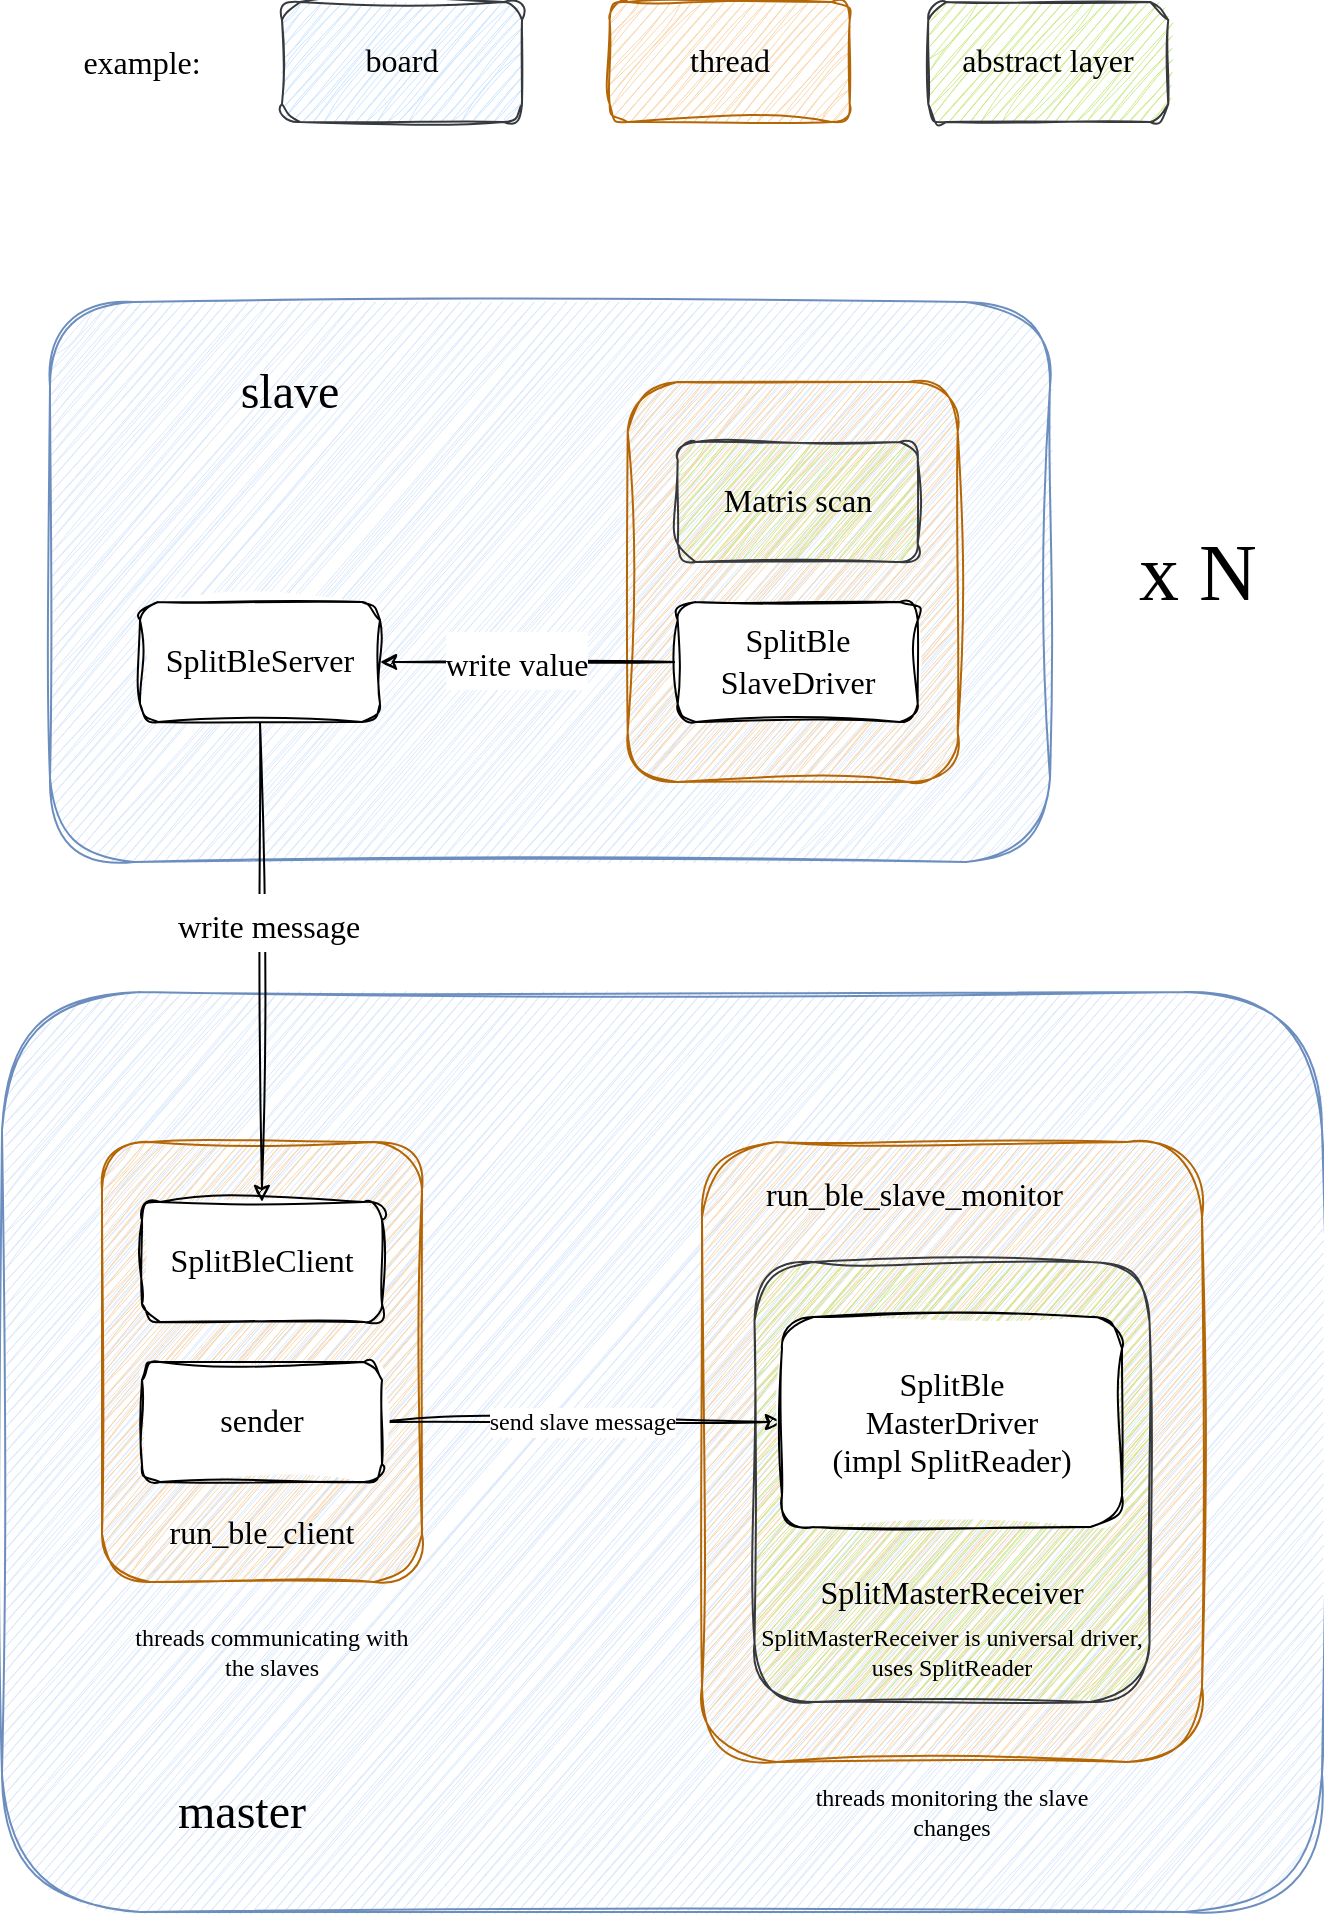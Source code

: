 <mxfile>
    <diagram id="o6yyYHxXsEDgrrS67M8B" name="第 1 页">
        <mxGraphModel dx="1090" dy="2241" grid="1" gridSize="10" guides="1" tooltips="1" connect="1" arrows="1" fold="1" page="1" pageScale="1" pageWidth="827" pageHeight="1169" math="0" shadow="0">
            <root>
                <mxCell id="0"/>
                <mxCell id="1" parent="0"/>
                <mxCell id="21" value="" style="rounded=1;whiteSpace=wrap;html=1;sketch=1;hachureGap=4;jiggle=2;curveFitting=1;fontFamily=Verdana;fontSize=16;fillColor=#dae8fc;strokeColor=#6c8ebf;" vertex="1" parent="1">
                    <mxGeometry x="140" y="105" width="660" height="460" as="geometry"/>
                </mxCell>
                <mxCell id="19" value="" style="rounded=1;whiteSpace=wrap;html=1;sketch=1;hachureGap=4;jiggle=2;curveFitting=1;fontFamily=Architects Daughter;fontSource=https%3A%2F%2Ffonts.googleapis.com%2Fcss%3Ffamily%3DArchitects%2BDaughter;fontSize=16;fillColor=#fad7ac;strokeColor=#b46504;" vertex="1" parent="1">
                    <mxGeometry x="490" y="180" width="250" height="310" as="geometry"/>
                </mxCell>
                <mxCell id="15" value="" style="rounded=1;whiteSpace=wrap;html=1;sketch=1;hachureGap=4;jiggle=2;curveFitting=1;fontFamily=Architects Daughter;fontSource=https%3A%2F%2Ffonts.googleapis.com%2Fcss%3Ffamily%3DArchitects%2BDaughter;fontSize=16;fillColor=#cdeb8b;strokeColor=#36393d;" vertex="1" parent="1">
                    <mxGeometry x="516.25" y="240" width="197.5" height="220" as="geometry"/>
                </mxCell>
                <mxCell id="4" value="" style="rounded=1;whiteSpace=wrap;html=1;sketch=1;hachureGap=4;jiggle=2;curveFitting=1;fontFamily=Architects Daughter;fontSource=https%3A%2F%2Ffonts.googleapis.com%2Fcss%3Ffamily%3DArchitects%2BDaughter;fontSize=16;fillColor=#fad7ac;strokeColor=#b46504;" vertex="1" parent="1">
                    <mxGeometry x="190" y="180" width="160" height="220" as="geometry"/>
                </mxCell>
                <mxCell id="2" value="&lt;font face=&quot;Verdana&quot; style=&quot;font-size: 16px;&quot;&gt;SplitBleClient&lt;/font&gt;" style="rounded=1;whiteSpace=wrap;html=1;sketch=1;hachureGap=4;jiggle=2;curveFitting=1;fontFamily=Architects Daughter;fontSource=https%3A%2F%2Ffonts.googleapis.com%2Fcss%3Ffamily%3DArchitects%2BDaughter;fontSize=16;" vertex="1" parent="1">
                    <mxGeometry x="210" y="210" width="120" height="60" as="geometry"/>
                </mxCell>
                <mxCell id="9" value="send slave message" style="edgeStyle=none;sketch=1;hachureGap=4;jiggle=2;curveFitting=1;html=1;exitX=1;exitY=0.5;exitDx=0;exitDy=0;entryX=0;entryY=0.5;entryDx=0;entryDy=0;fontFamily=Verdana;fontSize=12;" edge="1" parent="1" source="3" target="7">
                    <mxGeometry relative="1" as="geometry">
                        <mxPoint as="offset"/>
                    </mxGeometry>
                </mxCell>
                <mxCell id="3" value="&lt;font face=&quot;Verdana&quot; style=&quot;font-size: 16px;&quot;&gt;sender&lt;/font&gt;" style="rounded=1;whiteSpace=wrap;html=1;sketch=1;hachureGap=4;jiggle=2;curveFitting=1;fontFamily=Architects Daughter;fontSource=https%3A%2F%2Ffonts.googleapis.com%2Fcss%3Ffamily%3DArchitects%2BDaughter;fontSize=16;" vertex="1" parent="1">
                    <mxGeometry x="210" y="290" width="120" height="60" as="geometry"/>
                </mxCell>
                <mxCell id="5" value="run_ble_client" style="text;html=1;strokeColor=none;fillColor=none;align=center;verticalAlign=middle;whiteSpace=wrap;rounded=0;sketch=1;hachureGap=4;jiggle=2;curveFitting=1;fontFamily=Verdana;fontSize=16;" vertex="1" parent="1">
                    <mxGeometry x="240" y="360" width="60" height="30" as="geometry"/>
                </mxCell>
                <mxCell id="7" value="SplitBle&lt;br&gt;MasterDriver&lt;br&gt;(impl SplitReader)" style="rounded=1;whiteSpace=wrap;html=1;sketch=1;hachureGap=4;jiggle=2;curveFitting=1;fontFamily=Verdana;fontSize=16;" vertex="1" parent="1">
                    <mxGeometry x="530" y="267.5" width="170" height="105" as="geometry"/>
                </mxCell>
                <mxCell id="8" value="threads communicating with the slaves" style="text;html=1;strokeColor=none;fillColor=none;align=center;verticalAlign=middle;whiteSpace=wrap;rounded=0;sketch=1;hachureGap=4;jiggle=2;curveFitting=1;fontFamily=Verdana;fontSize=12;" vertex="1" parent="1">
                    <mxGeometry x="200" y="420" width="150" height="30" as="geometry"/>
                </mxCell>
                <mxCell id="16" value="SplitMasterReceiver" style="text;html=1;strokeColor=none;fillColor=none;align=center;verticalAlign=middle;whiteSpace=wrap;rounded=0;sketch=1;hachureGap=4;jiggle=2;curveFitting=1;fontFamily=Verdana;fontSize=16;" vertex="1" parent="1">
                    <mxGeometry x="585" y="390" width="60" height="30" as="geometry"/>
                </mxCell>
                <mxCell id="17" value="SplitMasterReceiver is universal driver, uses SplitReader" style="text;html=1;strokeColor=none;fillColor=none;align=center;verticalAlign=middle;whiteSpace=wrap;rounded=0;sketch=1;hachureGap=4;jiggle=2;curveFitting=1;fontFamily=Verdana;fontSize=12;" vertex="1" parent="1">
                    <mxGeometry x="506.88" y="420" width="216.25" height="30" as="geometry"/>
                </mxCell>
                <mxCell id="18" value="run_ble_slave_monitor" style="text;whiteSpace=wrap;html=1;fontSize=16;fontFamily=Verdana;" vertex="1" parent="1">
                    <mxGeometry x="520" y="190" width="170" height="40" as="geometry"/>
                </mxCell>
                <mxCell id="20" value="threads monitoring the slave changes" style="text;html=1;strokeColor=none;fillColor=none;align=center;verticalAlign=middle;whiteSpace=wrap;rounded=0;sketch=1;hachureGap=4;jiggle=2;curveFitting=1;fontFamily=Verdana;fontSize=12;" vertex="1" parent="1">
                    <mxGeometry x="545" y="500" width="140" height="30" as="geometry"/>
                </mxCell>
                <mxCell id="22" value="master" style="text;html=1;strokeColor=none;fillColor=none;align=center;verticalAlign=middle;whiteSpace=wrap;rounded=0;sketch=1;hachureGap=4;jiggle=2;curveFitting=1;fontFamily=Verdana;fontSize=24;" vertex="1" parent="1">
                    <mxGeometry x="230" y="500" width="60" height="30" as="geometry"/>
                </mxCell>
                <mxCell id="23" value="" style="rounded=1;whiteSpace=wrap;html=1;sketch=1;hachureGap=4;jiggle=2;curveFitting=1;fontFamily=Verdana;fontSize=16;fillColor=#dae8fc;strokeColor=#6c8ebf;" vertex="1" parent="1">
                    <mxGeometry x="164" y="-240" width="500" height="280" as="geometry"/>
                </mxCell>
                <mxCell id="24" value="slave" style="text;html=1;strokeColor=none;fillColor=none;align=center;verticalAlign=middle;whiteSpace=wrap;rounded=0;sketch=1;hachureGap=4;jiggle=2;curveFitting=1;fontFamily=Verdana;fontSize=24;" vertex="1" parent="1">
                    <mxGeometry x="254" y="-210" width="60" height="30" as="geometry"/>
                </mxCell>
                <mxCell id="27" value="" style="rounded=1;whiteSpace=wrap;html=1;sketch=1;hachureGap=4;jiggle=2;curveFitting=1;fontFamily=Architects Daughter;fontSource=https%3A%2F%2Ffonts.googleapis.com%2Fcss%3Ffamily%3DArchitects%2BDaughter;fontSize=16;fillColor=#fad7ac;strokeColor=#b46504;" vertex="1" parent="1">
                    <mxGeometry x="452.85" y="-200" width="165" height="200" as="geometry"/>
                </mxCell>
                <mxCell id="29" style="edgeStyle=none;sketch=1;hachureGap=4;jiggle=2;curveFitting=1;html=1;exitX=0;exitY=0.5;exitDx=0;exitDy=0;entryX=1;entryY=0.5;entryDx=0;entryDy=0;fontFamily=Verdana;fontSize=24;" edge="1" parent="1" source="25" target="26">
                    <mxGeometry relative="1" as="geometry"/>
                </mxCell>
                <mxCell id="30" value="&lt;font style=&quot;font-size: 16px;&quot;&gt;write&lt;font style=&quot;font-size: 16px;&quot;&gt; &lt;/font&gt;value&lt;/font&gt;" style="edgeLabel;html=1;align=center;verticalAlign=middle;resizable=0;points=[];fontSize=24;fontFamily=Verdana;" vertex="1" connectable="0" parent="29">
                    <mxGeometry x="0.089" y="-1" relative="1" as="geometry">
                        <mxPoint as="offset"/>
                    </mxGeometry>
                </mxCell>
                <mxCell id="25" value="&lt;font face=&quot;Verdana&quot;&gt;SplitBle&lt;br&gt;SlaveDriver&lt;/font&gt;" style="rounded=1;whiteSpace=wrap;html=1;sketch=1;hachureGap=4;jiggle=2;curveFitting=1;fontFamily=Architects Daughter;fontSource=https%3A%2F%2Ffonts.googleapis.com%2Fcss%3Ffamily%3DArchitects%2BDaughter;fontSize=16;" vertex="1" parent="1">
                    <mxGeometry x="477.85" y="-90" width="120" height="60" as="geometry"/>
                </mxCell>
                <mxCell id="31" style="edgeStyle=none;sketch=1;hachureGap=4;jiggle=2;curveFitting=1;html=1;exitX=0.5;exitY=1;exitDx=0;exitDy=0;entryX=0.5;entryY=0;entryDx=0;entryDy=0;fontFamily=Verdana;fontSize=16;" edge="1" parent="1" source="26" target="2">
                    <mxGeometry relative="1" as="geometry"/>
                </mxCell>
                <mxCell id="40" value="&lt;font style=&quot;font-size: 16px;&quot;&gt;write message&lt;/font&gt;" style="edgeLabel;html=1;align=center;verticalAlign=middle;resizable=0;points=[];fontSize=24;fontFamily=Verdana;" vertex="1" connectable="0" parent="31">
                    <mxGeometry x="-0.157" y="3" relative="1" as="geometry">
                        <mxPoint y="-1" as="offset"/>
                    </mxGeometry>
                </mxCell>
                <mxCell id="26" value="&lt;font face=&quot;Verdana&quot;&gt;SplitBleServer&lt;/font&gt;" style="rounded=1;whiteSpace=wrap;html=1;sketch=1;hachureGap=4;jiggle=2;curveFitting=1;fontFamily=Architects Daughter;fontSource=https%3A%2F%2Ffonts.googleapis.com%2Fcss%3Ffamily%3DArchitects%2BDaughter;fontSize=16;" vertex="1" parent="1">
                    <mxGeometry x="209" y="-90" width="120" height="60" as="geometry"/>
                </mxCell>
                <mxCell id="28" value="&lt;font face=&quot;Verdana&quot;&gt;Matris scan&lt;/font&gt;" style="rounded=1;whiteSpace=wrap;html=1;sketch=1;hachureGap=4;jiggle=2;curveFitting=1;fontFamily=Architects Daughter;fontSource=https%3A%2F%2Ffonts.googleapis.com%2Fcss%3Ffamily%3DArchitects%2BDaughter;fontSize=16;fillColor=#cdeb8b;strokeColor=#36393d;" vertex="1" parent="1">
                    <mxGeometry x="477.85" y="-170" width="120" height="60" as="geometry"/>
                </mxCell>
                <mxCell id="34" value="&lt;font face=&quot;Verdana&quot;&gt;board&lt;/font&gt;" style="rounded=1;whiteSpace=wrap;html=1;sketch=1;hachureGap=4;jiggle=2;curveFitting=1;fontFamily=Architects Daughter;fontSource=https%3A%2F%2Ffonts.googleapis.com%2Fcss%3Ffamily%3DArchitects%2BDaughter;fontSize=16;fillColor=#cce5ff;strokeColor=#36393d;" vertex="1" parent="1">
                    <mxGeometry x="280" y="-390" width="120" height="60" as="geometry"/>
                </mxCell>
                <mxCell id="35" value="&lt;font face=&quot;Verdana&quot;&gt;thread&lt;/font&gt;" style="rounded=1;whiteSpace=wrap;html=1;sketch=1;hachureGap=4;jiggle=2;curveFitting=1;fontFamily=Architects Daughter;fontSource=https%3A%2F%2Ffonts.googleapis.com%2Fcss%3Ffamily%3DArchitects%2BDaughter;fontSize=16;fillColor=#fad7ac;strokeColor=#b46504;" vertex="1" parent="1">
                    <mxGeometry x="443.85" y="-390" width="120" height="60" as="geometry"/>
                </mxCell>
                <mxCell id="36" value="example:" style="text;html=1;strokeColor=none;fillColor=none;align=center;verticalAlign=middle;whiteSpace=wrap;rounded=0;sketch=1;hachureGap=4;jiggle=2;curveFitting=1;fontFamily=Verdana;fontSize=16;" vertex="1" parent="1">
                    <mxGeometry x="180" y="-375" width="60" height="30" as="geometry"/>
                </mxCell>
                <mxCell id="38" value="x N" style="text;html=1;strokeColor=none;fillColor=none;align=center;verticalAlign=middle;whiteSpace=wrap;rounded=0;sketch=1;hachureGap=4;jiggle=2;curveFitting=1;fontFamily=Verdana;fontSize=40;" vertex="1" parent="1">
                    <mxGeometry x="690" y="-120" width="96" height="30" as="geometry"/>
                </mxCell>
                <mxCell id="41" value="&lt;font face=&quot;Verdana&quot;&gt;abstract layer&lt;/font&gt;" style="rounded=1;whiteSpace=wrap;html=1;sketch=1;hachureGap=4;jiggle=2;curveFitting=1;fontFamily=Architects Daughter;fontSource=https%3A%2F%2Ffonts.googleapis.com%2Fcss%3Ffamily%3DArchitects%2BDaughter;fontSize=16;fillColor=#cdeb8b;strokeColor=#36393d;" vertex="1" parent="1">
                    <mxGeometry x="603.13" y="-390" width="120" height="60" as="geometry"/>
                </mxCell>
            </root>
        </mxGraphModel>
    </diagram>
</mxfile>